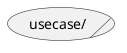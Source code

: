 {
  "sha1": "h5o3zjhw7a1x3c6oo6snddcq4uoomyb",
  "insertion": {
    "when": "2024-06-03T18:59:29.172Z",
    "url": "https://forum.plantuml.net/16046/business-usecase-or-usecase-does-not-work-when-allow_mixing",
    "user": "plantuml@gmail.com"
  }
}
@startuml
allowmixing
usecase/ "usecase/"
@enduml

